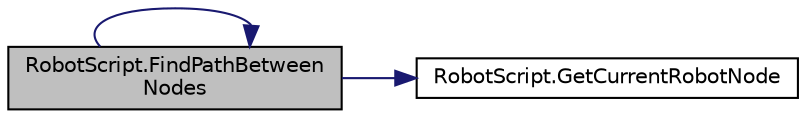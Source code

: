 digraph "RobotScript.FindPathBetweenNodes"
{
 // LATEX_PDF_SIZE
  edge [fontname="Helvetica",fontsize="10",labelfontname="Helvetica",labelfontsize="10"];
  node [fontname="Helvetica",fontsize="10",shape=record];
  rankdir="LR";
  Node1 [label="RobotScript.FindPathBetween\lNodes",height=0.2,width=0.4,color="black", fillcolor="grey75", style="filled", fontcolor="black",tooltip=" "];
  Node1 -> Node1 [color="midnightblue",fontsize="10",style="solid"];
  Node1 -> Node2 [color="midnightblue",fontsize="10",style="solid"];
  Node2 [label="RobotScript.GetCurrentRobotNode",height=0.2,width=0.4,color="black", fillcolor="white", style="filled",URL="$class_robot_script.html#ad25a0147df08715dffc20665e66e5ecd",tooltip=" "];
}
